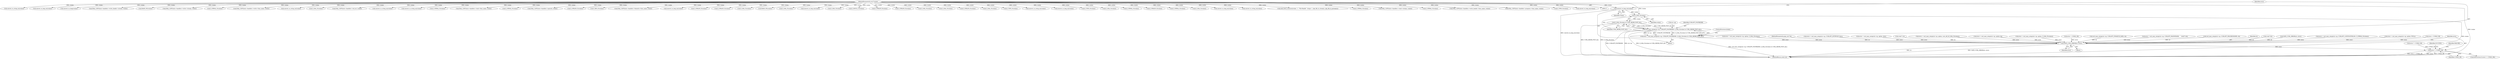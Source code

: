 digraph "0_php_124fb22a13fafa3648e4e15b4f207c7096d8155e@pointer" {
"1001688" [label="(Call,convert_to_long_ex(zvalue))"];
"1000120" [label="(MethodParameterIn,zval *zvalue)"];
"1001698" [label="(Call,Z_LVAL_P(zvalue))"];
"1001697" [label="(Call,Z_LVAL_P(zvalue) & CURL_REDIR_POST_ALL)"];
"1001692" [label="(Call,curl_easy_setopt(ch->cp, CURLOPT_POSTREDIR, Z_LVAL_P(zvalue) & CURL_REDIR_POST_ALL))"];
"1001690" [label="(Call,error = curl_easy_setopt(ch->cp, CURLOPT_POSTREDIR, Z_LVAL_P(zvalue) & CURL_REDIR_POST_ALL))"];
"1001913" [label="(Call,SAVE_CURL_ERROR(ch, error))"];
"1001917" [label="(Call,error != CURLE_OK)"];
"1001748" [label="(Call,convert_to_string_ex(zvalue))"];
"1001468" [label="(Call,curl_easy_setopt(ch->cp, CURLOPT_PROGRESSDATA, ch))"];
"1001918" [label="(Identifier,error)"];
"1000270" [label="(Call,convert_to_long_ex(zvalue))"];
"1000130" [label="(Call,convert_to_long(zvalue))"];
"1000659" [label="(Call,ZVAL_COPY(&ch->handlers->write_header->stream, zvalue))"];
"1000868" [label="(Call,HASH_OF(zvalue))"];
"1001914" [label="(Identifier,ch)"];
"1000543" [label="(Call,ZVAL_COPY(&ch->handlers->write->stream, zvalue))"];
"1001789" [label="(Call,(void *)ch)"];
"1000378" [label="(Call,Z_STRVAL_P(zvalue))"];
"1001651" [label="(Call,ZVAL_COPY(&ch->handlers->write->func_name, zvalue))"];
"1001693" [label="(Call,ch->cp)"];
"1001917" [label="(Call,error != CURLE_OK)"];
"1001688" [label="(Call,convert_to_long_ex(zvalue))"];
"1001919" [label="(Identifier,CURLE_OK)"];
"1001440" [label="(Call,convert_to_string_ex(zvalue))"];
"1000999" [label="(Call,Z_LVAL_P(zvalue))"];
"1000824" [label="(Call,ZVAL_COPY(&ch->handlers->std_err, zvalue))"];
"1000361" [label="(Call,convert_to_string_ex(zvalue))"];
"1000316" [label="(Call,convert_to_string_ex(zvalue))"];
"1000367" [label="(Call,Z_STRVAL_P(zvalue))"];
"1001397" [label="(Call,SAVE_CURL_ERROR(ch, error))"];
"1001573" [label="(Call,ZVAL_COPY(&ch->handlers->read->func_name, zvalue))"];
"1000121" [label="(Block,)"];
"1001764" [label="(Call,Z_STRVAL_P(zvalue))"];
"1001913" [label="(Call,SAVE_CURL_ERROR(ch, error))"];
"1001699" [label="(Identifier,zvalue)"];
"1001401" [label="(Call,error != CURLE_OK)"];
"1001692" [label="(Call,curl_easy_setopt(ch->cp, CURLOPT_POSTREDIR, Z_LVAL_P(zvalue) & CURL_REDIR_POST_ALL))"];
"1001710" [label="(Call,ZVAL_COPY(&ch->handlers->passwd, zvalue))"];
"1001926" [label="(Identifier,SUCCESS)"];
"1000356" [label="(Call,Z_STRLEN_P(zvalue))"];
"1000758" [label="(Call,Z_RES_P(zvalue))"];
"1001893" [label="(Call,ZVAL_COPY(&ch->handlers->fnmatch->func_name, zvalue))"];
"1001451" [label="(Call,error = curl_easy_setopt(ch->cp, CURLOPT_COPYPOSTFIELDS, Z_STRVAL_P(zvalue)))"];
"1001594" [label="(Call,convert_to_long_ex(zvalue))"];
"1001766" [label="(Call,Z_STRLEN_P(zvalue))"];
"1000338" [label="(Call,error = curl_easy_setopt(ch->cp, option, NULL))"];
"1001449" [label="(Call,Z_STRLEN_P(zvalue))"];
"1001597" [label="(Call,Z_LVAL_P(zvalue))"];
"1001078" [label="(Call,HASH_OF(zvalue))"];
"1001774" [label="(Call,Z_LVAL_P(zvalue))"];
"1000440" [label="(Call,error = CURLE_OK)"];
"1001690" [label="(Call,error = curl_easy_setopt(ch->cp, CURLOPT_POSTREDIR, Z_LVAL_P(zvalue) & CURL_REDIR_POST_ALL))"];
"1000992" [label="(Call,error = curl_easy_setopt(ch->cp, option, Z_LVAL_P(zvalue)))"];
"1000230" [label="(Call,convert_to_long_ex(zvalue))"];
"1000277" [label="(Call,Z_LVAL_P(zvalue))"];
"1000335" [label="(Call,Z_ISNULL_P(zvalue))"];
"1000380" [label="(Call,Z_STRLEN_P(zvalue))"];
"1001915" [label="(Identifier,error)"];
"1000324" [label="(Call,Z_STRLEN_P(zvalue))"];
"1000266" [label="(Call,Z_LVAL_P(zvalue))"];
"1001684" [label="(Call,Z_LVAL_P(zvalue))"];
"1001700" [label="(Identifier,CURL_REDIR_POST_ALL)"];
"1001697" [label="(Call,Z_LVAL_P(zvalue) & CURL_REDIR_POST_ALL)"];
"1000118" [label="(MethodParameterIn,php_curl *ch)"];
"1001922" [label="(Identifier,FAILURE)"];
"1000369" [label="(Call,Z_STRLEN_P(zvalue))"];
"1000249" [label="(Call,Z_LVAL_P(zvalue))"];
"1000120" [label="(MethodParameterIn,zval *zvalue)"];
"1001691" [label="(Identifier,error)"];
"1000398" [label="(Call,Z_TYPE_P(zvalue))"];
"1000348" [label="(Call,convert_to_string_ex(zvalue))"];
"1001430" [label="(Call,error = curl_easy_setopt(ch->cp, CURLOPT_HTTPPOST, first))"];
"1000958" [label="(Call,error = curl_easy_setopt(ch->cp, option, slist))"];
"1001770" [label="(Call,convert_to_long_ex(zvalue))"];
"1000128" [label="(Block,)"];
"1001056" [label="(Call,Z_TYPE_P(zvalue))"];
"1001698" [label="(Call,Z_LVAL_P(zvalue))"];
"1000982" [label="(Call,Z_LVAL_P(zvalue))"];
"1001916" [label="(ControlStructure,if (error != CURLE_OK))"];
"1000322" [label="(Call,Z_STRVAL_P(zvalue))"];
"1001752" [label="(Call,Z_STRLEN_P(zvalue))"];
"1000354" [label="(Call,Z_STRVAL_P(zvalue))"];
"1000134" [label="(Call,Z_LVAL_P(zvalue))"];
"1001733" [label="(Call,(void *) ch)"];
"1000970" [label="(Call,convert_to_long_ex(zvalue))"];
"1001675" [label="(Call,error = curl_easy_setopt(ch->cp, option, (curl_off_t)Z_LVAL_P(zvalue)))"];
"1000373" [label="(Call,convert_to_string_ex(zvalue))"];
"1000841" [label="(Call,error = curl_easy_setopt(ch->cp, option, fp))"];
"1001689" [label="(Identifier,zvalue)"];
"1000259" [label="(Call,error = curl_easy_setopt(ch->cp, option, Z_LVAL_P(zvalue)))"];
"1000404" [label="(Call,zend_fetch_resource(zvalue, -1, \"File-Handle\", &type, 1, php_file_le_stream(), php_file_le_pstream()))"];
"1001458" [label="(Call,Z_STRVAL_P(zvalue))"];
"1001696" [label="(Identifier,CURLOPT_POSTREDIR)"];
"1000760" [label="(Call,ZVAL_COPY(&ch->handlers->read->stream, zvalue))"];
"1001927" [label="(MethodReturn,static int)"];
"1001755" [label="(Call,Z_STRVAL_P(zvalue))"];
"1001032" [label="(Call,ZVAL_COPY(&ch->handlers->write_header->func_name, zvalue))"];
"1001523" [label="(Call,ZVAL_COPY(&ch->handlers->progress->func_name, zvalue))"];
"1000123" [label="(Call,error = CURLE_OK)"];
"1001838" [label="(Call,curl_easy_setopt(ch->cp, CURLOPT_FNMATCH_DATA, ch))"];
"1001060" [label="(Call,Z_TYPE_P(zvalue))"];
"1001701" [label="(ControlStructure,break;)"];
"1001726" [label="(Call,error = curl_easy_setopt(ch->cp, CURLOPT_PASSWDDATA,     (void *) ch))"];
"1001673" [label="(Call,convert_to_long_ex(zvalue))"];
"1001688" -> "1000128"  [label="AST: "];
"1001688" -> "1001689"  [label="CFG: "];
"1001689" -> "1001688"  [label="AST: "];
"1001691" -> "1001688"  [label="CFG: "];
"1001688" -> "1001927"  [label="DDG: convert_to_long_ex(zvalue)"];
"1000120" -> "1001688"  [label="DDG: zvalue"];
"1001688" -> "1001698"  [label="DDG: zvalue"];
"1000120" -> "1000117"  [label="AST: "];
"1000120" -> "1001927"  [label="DDG: zvalue"];
"1000120" -> "1000130"  [label="DDG: zvalue"];
"1000120" -> "1000134"  [label="DDG: zvalue"];
"1000120" -> "1000230"  [label="DDG: zvalue"];
"1000120" -> "1000249"  [label="DDG: zvalue"];
"1000120" -> "1000266"  [label="DDG: zvalue"];
"1000120" -> "1000270"  [label="DDG: zvalue"];
"1000120" -> "1000277"  [label="DDG: zvalue"];
"1000120" -> "1000316"  [label="DDG: zvalue"];
"1000120" -> "1000322"  [label="DDG: zvalue"];
"1000120" -> "1000324"  [label="DDG: zvalue"];
"1000120" -> "1000335"  [label="DDG: zvalue"];
"1000120" -> "1000348"  [label="DDG: zvalue"];
"1000120" -> "1000354"  [label="DDG: zvalue"];
"1000120" -> "1000356"  [label="DDG: zvalue"];
"1000120" -> "1000361"  [label="DDG: zvalue"];
"1000120" -> "1000367"  [label="DDG: zvalue"];
"1000120" -> "1000369"  [label="DDG: zvalue"];
"1000120" -> "1000373"  [label="DDG: zvalue"];
"1000120" -> "1000378"  [label="DDG: zvalue"];
"1000120" -> "1000380"  [label="DDG: zvalue"];
"1000120" -> "1000398"  [label="DDG: zvalue"];
"1000120" -> "1000404"  [label="DDG: zvalue"];
"1000120" -> "1000543"  [label="DDG: zvalue"];
"1000120" -> "1000659"  [label="DDG: zvalue"];
"1000120" -> "1000758"  [label="DDG: zvalue"];
"1000120" -> "1000760"  [label="DDG: zvalue"];
"1000120" -> "1000824"  [label="DDG: zvalue"];
"1000120" -> "1000868"  [label="DDG: zvalue"];
"1000120" -> "1000970"  [label="DDG: zvalue"];
"1000120" -> "1000982"  [label="DDG: zvalue"];
"1000120" -> "1000999"  [label="DDG: zvalue"];
"1000120" -> "1001032"  [label="DDG: zvalue"];
"1000120" -> "1001056"  [label="DDG: zvalue"];
"1000120" -> "1001060"  [label="DDG: zvalue"];
"1000120" -> "1001078"  [label="DDG: zvalue"];
"1000120" -> "1001440"  [label="DDG: zvalue"];
"1000120" -> "1001449"  [label="DDG: zvalue"];
"1000120" -> "1001458"  [label="DDG: zvalue"];
"1000120" -> "1001523"  [label="DDG: zvalue"];
"1000120" -> "1001573"  [label="DDG: zvalue"];
"1000120" -> "1001594"  [label="DDG: zvalue"];
"1000120" -> "1001597"  [label="DDG: zvalue"];
"1000120" -> "1001651"  [label="DDG: zvalue"];
"1000120" -> "1001673"  [label="DDG: zvalue"];
"1000120" -> "1001684"  [label="DDG: zvalue"];
"1000120" -> "1001698"  [label="DDG: zvalue"];
"1000120" -> "1001710"  [label="DDG: zvalue"];
"1000120" -> "1001748"  [label="DDG: zvalue"];
"1000120" -> "1001752"  [label="DDG: zvalue"];
"1000120" -> "1001755"  [label="DDG: zvalue"];
"1000120" -> "1001764"  [label="DDG: zvalue"];
"1000120" -> "1001766"  [label="DDG: zvalue"];
"1000120" -> "1001770"  [label="DDG: zvalue"];
"1000120" -> "1001774"  [label="DDG: zvalue"];
"1000120" -> "1001893"  [label="DDG: zvalue"];
"1001698" -> "1001697"  [label="AST: "];
"1001698" -> "1001699"  [label="CFG: "];
"1001699" -> "1001698"  [label="AST: "];
"1001700" -> "1001698"  [label="CFG: "];
"1001698" -> "1001927"  [label="DDG: zvalue"];
"1001698" -> "1001697"  [label="DDG: zvalue"];
"1001697" -> "1001692"  [label="AST: "];
"1001697" -> "1001700"  [label="CFG: "];
"1001700" -> "1001697"  [label="AST: "];
"1001692" -> "1001697"  [label="CFG: "];
"1001697" -> "1001927"  [label="DDG: CURL_REDIR_POST_ALL"];
"1001697" -> "1001927"  [label="DDG: Z_LVAL_P(zvalue)"];
"1001697" -> "1001692"  [label="DDG: Z_LVAL_P(zvalue)"];
"1001697" -> "1001692"  [label="DDG: CURL_REDIR_POST_ALL"];
"1001692" -> "1001690"  [label="AST: "];
"1001693" -> "1001692"  [label="AST: "];
"1001696" -> "1001692"  [label="AST: "];
"1001690" -> "1001692"  [label="CFG: "];
"1001692" -> "1001927"  [label="DDG: CURLOPT_POSTREDIR"];
"1001692" -> "1001927"  [label="DDG: ch->cp"];
"1001692" -> "1001927"  [label="DDG: Z_LVAL_P(zvalue) & CURL_REDIR_POST_ALL"];
"1001692" -> "1001690"  [label="DDG: ch->cp"];
"1001692" -> "1001690"  [label="DDG: CURLOPT_POSTREDIR"];
"1001692" -> "1001690"  [label="DDG: Z_LVAL_P(zvalue) & CURL_REDIR_POST_ALL"];
"1001690" -> "1000128"  [label="AST: "];
"1001691" -> "1001690"  [label="AST: "];
"1001701" -> "1001690"  [label="CFG: "];
"1001690" -> "1001927"  [label="DDG: curl_easy_setopt(ch->cp, CURLOPT_POSTREDIR, Z_LVAL_P(zvalue) & CURL_REDIR_POST_ALL)"];
"1001690" -> "1001913"  [label="DDG: error"];
"1001913" -> "1000121"  [label="AST: "];
"1001913" -> "1001915"  [label="CFG: "];
"1001914" -> "1001913"  [label="AST: "];
"1001915" -> "1001913"  [label="AST: "];
"1001918" -> "1001913"  [label="CFG: "];
"1001913" -> "1001927"  [label="DDG: ch"];
"1001913" -> "1001927"  [label="DDG: SAVE_CURL_ERROR(ch, error)"];
"1001838" -> "1001913"  [label="DDG: ch"];
"1001733" -> "1001913"  [label="DDG: ch"];
"1001468" -> "1001913"  [label="DDG: ch"];
"1001789" -> "1001913"  [label="DDG: ch"];
"1001397" -> "1001913"  [label="DDG: ch"];
"1000118" -> "1001913"  [label="DDG: ch"];
"1000992" -> "1001913"  [label="DDG: error"];
"1001726" -> "1001913"  [label="DDG: error"];
"1000841" -> "1001913"  [label="DDG: error"];
"1000440" -> "1001913"  [label="DDG: error"];
"1000958" -> "1001913"  [label="DDG: error"];
"1001675" -> "1001913"  [label="DDG: error"];
"1001430" -> "1001913"  [label="DDG: error"];
"1000123" -> "1001913"  [label="DDG: error"];
"1001451" -> "1001913"  [label="DDG: error"];
"1000259" -> "1001913"  [label="DDG: error"];
"1000338" -> "1001913"  [label="DDG: error"];
"1001913" -> "1001917"  [label="DDG: error"];
"1001917" -> "1001916"  [label="AST: "];
"1001917" -> "1001919"  [label="CFG: "];
"1001918" -> "1001917"  [label="AST: "];
"1001919" -> "1001917"  [label="AST: "];
"1001922" -> "1001917"  [label="CFG: "];
"1001926" -> "1001917"  [label="CFG: "];
"1001917" -> "1001927"  [label="DDG: error"];
"1001917" -> "1001927"  [label="DDG: CURLE_OK"];
"1001917" -> "1001927"  [label="DDG: error != CURLE_OK"];
"1001401" -> "1001917"  [label="DDG: CURLE_OK"];
}
